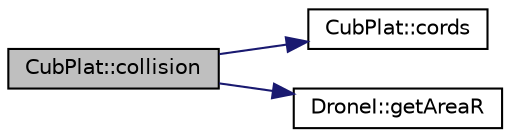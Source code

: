 digraph "CubPlat::collision"
{
 // LATEX_PDF_SIZE
  edge [fontname="Helvetica",fontsize="10",labelfontname="Helvetica",labelfontsize="10"];
  node [fontname="Helvetica",fontsize="10",shape=record];
  rankdir="LR";
  Node1 [label="CubPlat::collision",height=0.2,width=0.4,color="black", fillcolor="grey75", style="filled", fontcolor="black",tooltip="Wirtualna metoda odpowiedzialna za wykrywanie kolizji drona z przeszkodą"];
  Node1 -> Node2 [color="midnightblue",fontsize="10",style="solid",fontname="Helvetica"];
  Node2 [label="CubPlat::cords",height=0.2,width=0.4,color="black", fillcolor="white", style="filled",URL="$class_cub_plat.html#acd171fa89d37b937e8173136a1730609",tooltip="Wirtualna metoda zwracająca położenie obiektu w przestrzeni."];
  Node1 -> Node3 [color="midnightblue",fontsize="10",style="solid",fontname="Helvetica"];
  Node3 [label="DroneI::getAreaR",height=0.2,width=0.4,color="black", fillcolor="white", style="filled",URL="$class_drone_i.html#a2ad11242769cbb6079c72de84d313230",tooltip="Gwirtualna metoda zwracająca promień drona."];
}
